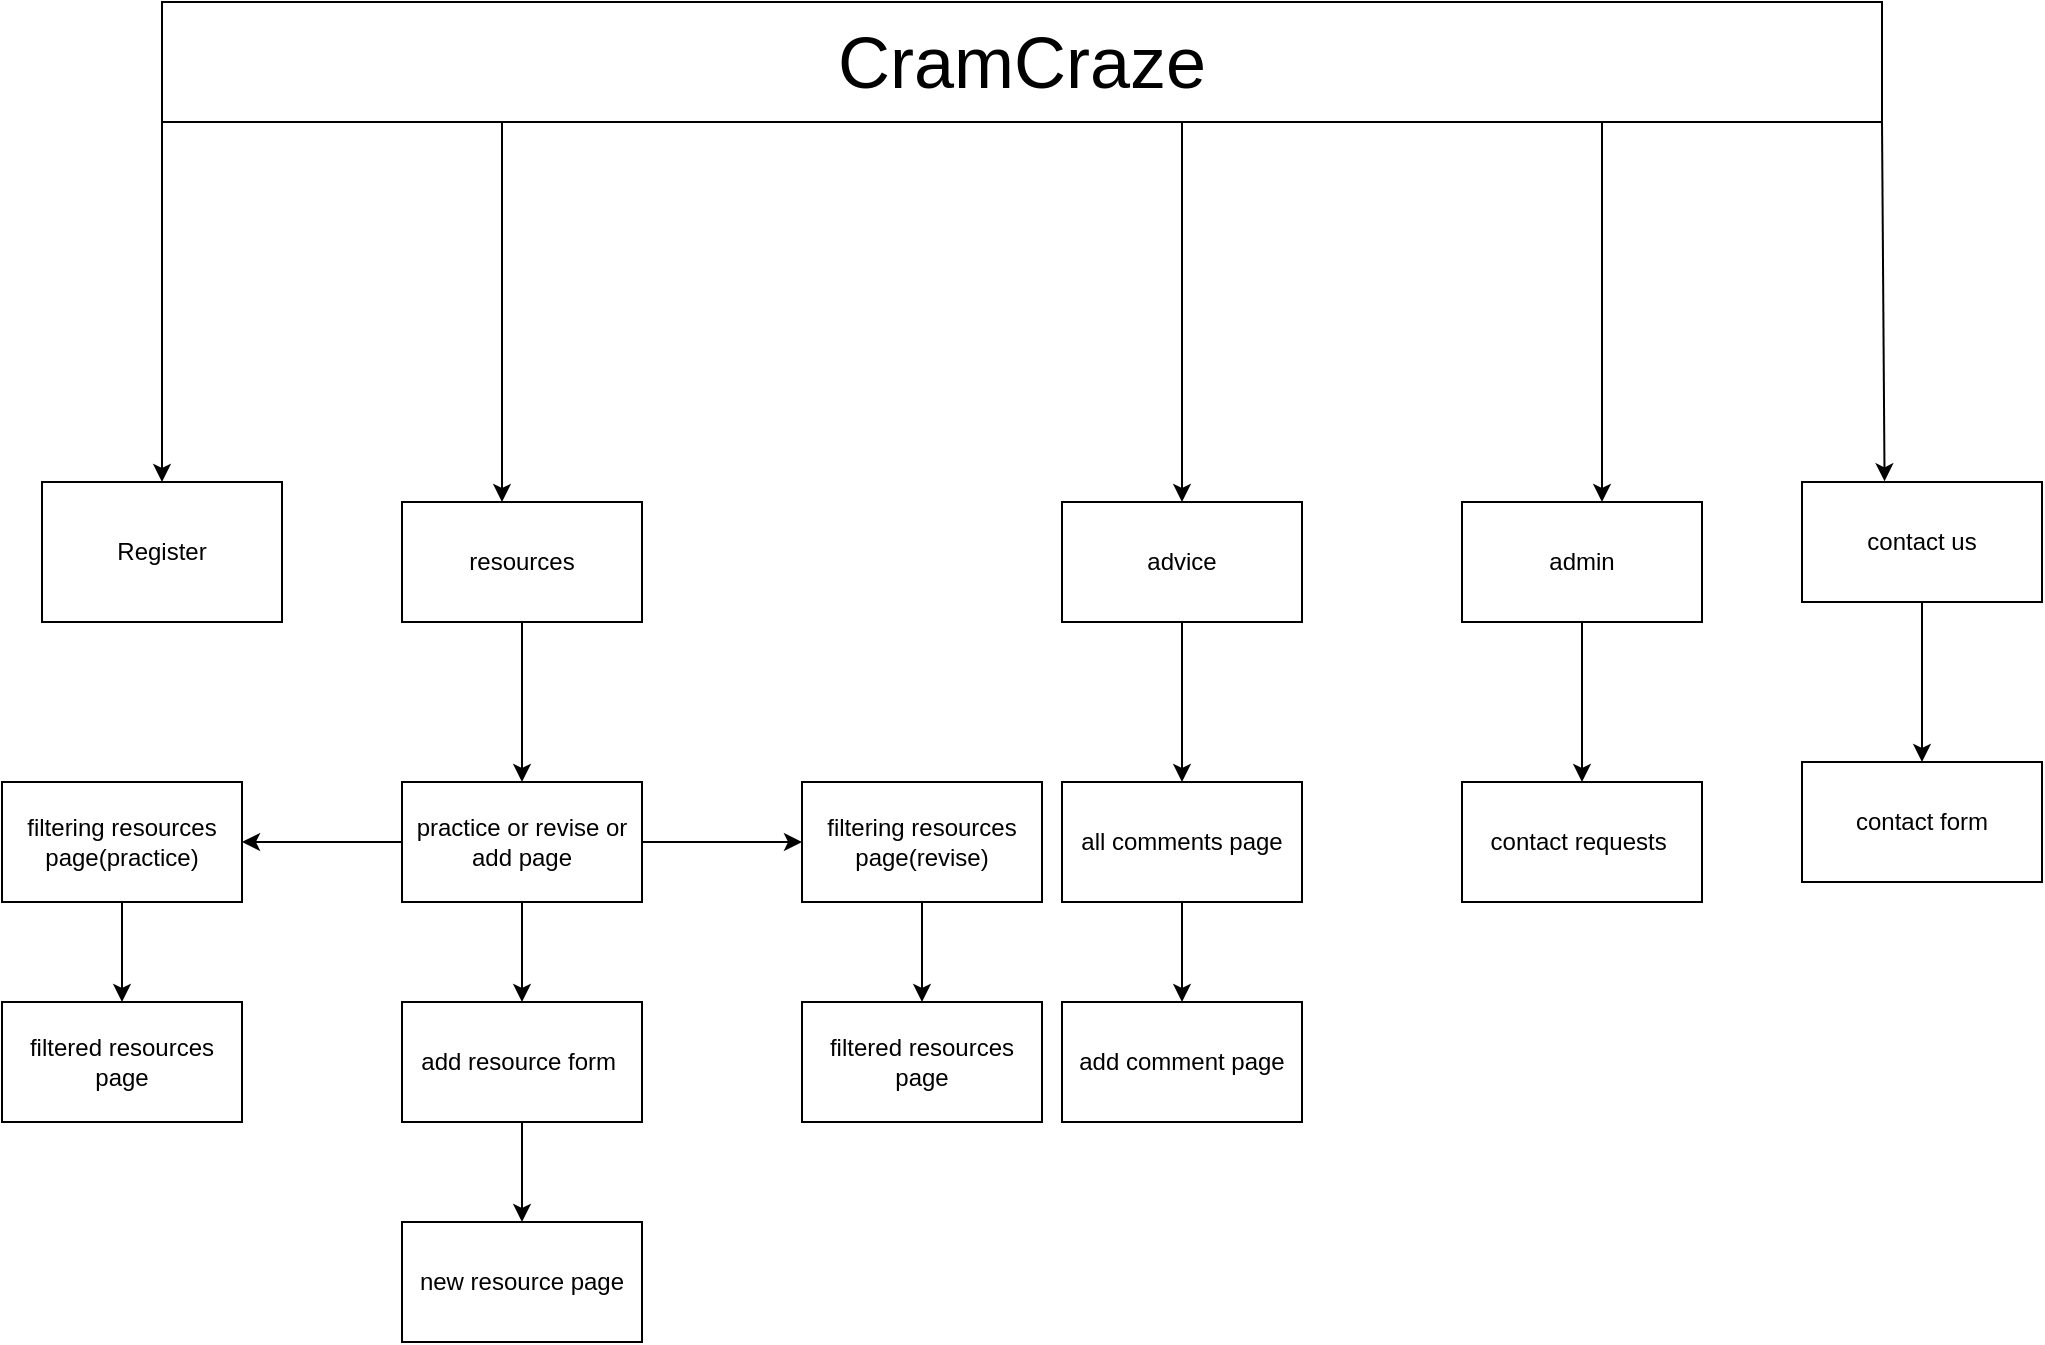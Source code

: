 <mxfile version="23.1.6" type="device">
  <diagram id="WLpWvKPo0TFB9K8kT13m" name="Page-1">
    <mxGraphModel dx="1031" dy="689" grid="1" gridSize="10" guides="1" tooltips="1" connect="1" arrows="1" fold="1" page="1" pageScale="1" pageWidth="827" pageHeight="1169" math="0" shadow="0">
      <root>
        <mxCell id="0" />
        <mxCell id="1" parent="0" />
        <mxCell id="M2PcuExaahJauuLLPORP-30" value="&lt;font style=&quot;font-size: 36px;&quot;&gt;CramCraze&lt;/font&gt;" style="rounded=0;whiteSpace=wrap;html=1;" vertex="1" parent="1">
          <mxGeometry x="160" y="160" width="860" height="60" as="geometry" />
        </mxCell>
        <mxCell id="M2PcuExaahJauuLLPORP-31" value="" style="endArrow=classic;html=1;rounded=0;exitX=0.25;exitY=1;exitDx=0;exitDy=0;" edge="1" parent="1">
          <mxGeometry width="50" height="50" relative="1" as="geometry">
            <mxPoint x="160" y="220.0" as="sourcePoint" />
            <mxPoint x="160" y="400" as="targetPoint" />
            <Array as="points">
              <mxPoint x="160" y="300" />
            </Array>
          </mxGeometry>
        </mxCell>
        <mxCell id="M2PcuExaahJauuLLPORP-33" value="" style="endArrow=classic;html=1;rounded=0;exitX=0.5;exitY=1;exitDx=0;exitDy=0;" edge="1" parent="1">
          <mxGeometry width="50" height="50" relative="1" as="geometry">
            <mxPoint x="330.0" y="220.0" as="sourcePoint" />
            <mxPoint x="330" y="410" as="targetPoint" />
          </mxGeometry>
        </mxCell>
        <mxCell id="M2PcuExaahJauuLLPORP-34" value="" style="endArrow=classic;html=1;rounded=0;exitX=0.75;exitY=1;exitDx=0;exitDy=0;" edge="1" parent="1">
          <mxGeometry width="50" height="50" relative="1" as="geometry">
            <mxPoint x="670.0" y="220.0" as="sourcePoint" />
            <mxPoint x="670" y="410" as="targetPoint" />
          </mxGeometry>
        </mxCell>
        <mxCell id="M2PcuExaahJauuLLPORP-35" value="Register" style="rounded=0;whiteSpace=wrap;html=1;" vertex="1" parent="1">
          <mxGeometry x="100" y="400" width="120" height="70" as="geometry" />
        </mxCell>
        <mxCell id="M2PcuExaahJauuLLPORP-45" value="" style="edgeStyle=orthogonalEdgeStyle;rounded=0;orthogonalLoop=1;jettySize=auto;html=1;" edge="1" parent="1" source="M2PcuExaahJauuLLPORP-36" target="M2PcuExaahJauuLLPORP-44">
          <mxGeometry relative="1" as="geometry" />
        </mxCell>
        <mxCell id="M2PcuExaahJauuLLPORP-36" value="resources" style="rounded=0;whiteSpace=wrap;html=1;" vertex="1" parent="1">
          <mxGeometry x="280" y="410" width="120" height="60" as="geometry" />
        </mxCell>
        <mxCell id="M2PcuExaahJauuLLPORP-60" value="" style="edgeStyle=orthogonalEdgeStyle;rounded=0;orthogonalLoop=1;jettySize=auto;html=1;" edge="1" parent="1" source="M2PcuExaahJauuLLPORP-38" target="M2PcuExaahJauuLLPORP-59">
          <mxGeometry relative="1" as="geometry" />
        </mxCell>
        <mxCell id="M2PcuExaahJauuLLPORP-38" value="advice" style="rounded=0;whiteSpace=wrap;html=1;" vertex="1" parent="1">
          <mxGeometry x="610" y="410" width="120" height="60" as="geometry" />
        </mxCell>
        <mxCell id="M2PcuExaahJauuLLPORP-39" value="" style="endArrow=classic;html=1;rounded=0;exitX=0.868;exitY=1.097;exitDx=0;exitDy=0;exitPerimeter=0;" edge="1" parent="1">
          <mxGeometry width="50" height="50" relative="1" as="geometry">
            <mxPoint x="880.0" y="220.0" as="sourcePoint" />
            <mxPoint x="880" y="410" as="targetPoint" />
          </mxGeometry>
        </mxCell>
        <mxCell id="M2PcuExaahJauuLLPORP-64" value="" style="edgeStyle=orthogonalEdgeStyle;rounded=0;orthogonalLoop=1;jettySize=auto;html=1;" edge="1" parent="1" source="M2PcuExaahJauuLLPORP-40" target="M2PcuExaahJauuLLPORP-63">
          <mxGeometry relative="1" as="geometry" />
        </mxCell>
        <mxCell id="M2PcuExaahJauuLLPORP-40" value="admin" style="rounded=0;whiteSpace=wrap;html=1;" vertex="1" parent="1">
          <mxGeometry x="810.0" y="410" width="120" height="60" as="geometry" />
        </mxCell>
        <mxCell id="M2PcuExaahJauuLLPORP-66" value="" style="edgeStyle=orthogonalEdgeStyle;rounded=0;orthogonalLoop=1;jettySize=auto;html=1;" edge="1" parent="1" source="M2PcuExaahJauuLLPORP-41" target="M2PcuExaahJauuLLPORP-65">
          <mxGeometry relative="1" as="geometry" />
        </mxCell>
        <mxCell id="M2PcuExaahJauuLLPORP-41" value="contact us" style="rounded=0;whiteSpace=wrap;html=1;" vertex="1" parent="1">
          <mxGeometry x="980" y="400" width="120" height="60" as="geometry" />
        </mxCell>
        <mxCell id="M2PcuExaahJauuLLPORP-42" value="" style="endArrow=classic;html=1;rounded=0;exitX=1;exitY=1;exitDx=0;exitDy=0;entryX=0.344;entryY=-0.006;entryDx=0;entryDy=0;entryPerimeter=0;" edge="1" parent="1" source="M2PcuExaahJauuLLPORP-30" target="M2PcuExaahJauuLLPORP-41">
          <mxGeometry width="50" height="50" relative="1" as="geometry">
            <mxPoint x="560" y="480" as="sourcePoint" />
            <mxPoint x="610" y="430" as="targetPoint" />
          </mxGeometry>
        </mxCell>
        <mxCell id="M2PcuExaahJauuLLPORP-43" style="edgeStyle=orthogonalEdgeStyle;rounded=0;orthogonalLoop=1;jettySize=auto;html=1;exitX=0.5;exitY=1;exitDx=0;exitDy=0;" edge="1" parent="1" source="M2PcuExaahJauuLLPORP-41" target="M2PcuExaahJauuLLPORP-41">
          <mxGeometry relative="1" as="geometry" />
        </mxCell>
        <mxCell id="M2PcuExaahJauuLLPORP-47" value="" style="edgeStyle=orthogonalEdgeStyle;rounded=0;orthogonalLoop=1;jettySize=auto;html=1;" edge="1" parent="1" source="M2PcuExaahJauuLLPORP-44" target="M2PcuExaahJauuLLPORP-46">
          <mxGeometry relative="1" as="geometry" />
        </mxCell>
        <mxCell id="M2PcuExaahJauuLLPORP-49" value="" style="edgeStyle=orthogonalEdgeStyle;rounded=0;orthogonalLoop=1;jettySize=auto;html=1;" edge="1" parent="1" source="M2PcuExaahJauuLLPORP-44" target="M2PcuExaahJauuLLPORP-48">
          <mxGeometry relative="1" as="geometry" />
        </mxCell>
        <mxCell id="M2PcuExaahJauuLLPORP-51" value="" style="edgeStyle=orthogonalEdgeStyle;rounded=0;orthogonalLoop=1;jettySize=auto;html=1;" edge="1" parent="1" source="M2PcuExaahJauuLLPORP-44" target="M2PcuExaahJauuLLPORP-50">
          <mxGeometry relative="1" as="geometry" />
        </mxCell>
        <mxCell id="M2PcuExaahJauuLLPORP-44" value="practice or revise or add page" style="whiteSpace=wrap;html=1;rounded=0;" vertex="1" parent="1">
          <mxGeometry x="280" y="550" width="120" height="60" as="geometry" />
        </mxCell>
        <mxCell id="M2PcuExaahJauuLLPORP-53" value="" style="edgeStyle=orthogonalEdgeStyle;rounded=0;orthogonalLoop=1;jettySize=auto;html=1;" edge="1" parent="1" source="M2PcuExaahJauuLLPORP-46" target="M2PcuExaahJauuLLPORP-52">
          <mxGeometry relative="1" as="geometry" />
        </mxCell>
        <mxCell id="M2PcuExaahJauuLLPORP-46" value="add resource form&amp;nbsp;" style="whiteSpace=wrap;html=1;rounded=0;" vertex="1" parent="1">
          <mxGeometry x="280" y="660" width="120" height="60" as="geometry" />
        </mxCell>
        <mxCell id="M2PcuExaahJauuLLPORP-57" value="" style="edgeStyle=orthogonalEdgeStyle;rounded=0;orthogonalLoop=1;jettySize=auto;html=1;" edge="1" parent="1" source="M2PcuExaahJauuLLPORP-48" target="M2PcuExaahJauuLLPORP-56">
          <mxGeometry relative="1" as="geometry" />
        </mxCell>
        <mxCell id="M2PcuExaahJauuLLPORP-48" value="filtering resources page(revise)" style="whiteSpace=wrap;html=1;rounded=0;" vertex="1" parent="1">
          <mxGeometry x="480" y="550" width="120" height="60" as="geometry" />
        </mxCell>
        <mxCell id="M2PcuExaahJauuLLPORP-55" value="" style="edgeStyle=orthogonalEdgeStyle;rounded=0;orthogonalLoop=1;jettySize=auto;html=1;" edge="1" parent="1" source="M2PcuExaahJauuLLPORP-50" target="M2PcuExaahJauuLLPORP-54">
          <mxGeometry relative="1" as="geometry" />
        </mxCell>
        <mxCell id="M2PcuExaahJauuLLPORP-50" value="filtering resources page(practice)" style="whiteSpace=wrap;html=1;rounded=0;" vertex="1" parent="1">
          <mxGeometry x="80" y="550" width="120" height="60" as="geometry" />
        </mxCell>
        <mxCell id="M2PcuExaahJauuLLPORP-52" value="new resource page" style="whiteSpace=wrap;html=1;rounded=0;" vertex="1" parent="1">
          <mxGeometry x="280" y="770" width="120" height="60" as="geometry" />
        </mxCell>
        <mxCell id="M2PcuExaahJauuLLPORP-54" value="filtered resources page" style="whiteSpace=wrap;html=1;rounded=0;" vertex="1" parent="1">
          <mxGeometry x="80" y="660" width="120" height="60" as="geometry" />
        </mxCell>
        <mxCell id="M2PcuExaahJauuLLPORP-56" value="filtered resources page" style="whiteSpace=wrap;html=1;rounded=0;" vertex="1" parent="1">
          <mxGeometry x="480" y="660" width="120" height="60" as="geometry" />
        </mxCell>
        <mxCell id="M2PcuExaahJauuLLPORP-62" value="" style="edgeStyle=orthogonalEdgeStyle;rounded=0;orthogonalLoop=1;jettySize=auto;html=1;" edge="1" parent="1" source="M2PcuExaahJauuLLPORP-59" target="M2PcuExaahJauuLLPORP-61">
          <mxGeometry relative="1" as="geometry" />
        </mxCell>
        <mxCell id="M2PcuExaahJauuLLPORP-59" value="all comments page" style="whiteSpace=wrap;html=1;rounded=0;" vertex="1" parent="1">
          <mxGeometry x="610" y="550" width="120" height="60" as="geometry" />
        </mxCell>
        <mxCell id="M2PcuExaahJauuLLPORP-61" value="add comment page" style="whiteSpace=wrap;html=1;rounded=0;" vertex="1" parent="1">
          <mxGeometry x="610" y="660" width="120" height="60" as="geometry" />
        </mxCell>
        <mxCell id="M2PcuExaahJauuLLPORP-63" value="contact requests&amp;nbsp;" style="whiteSpace=wrap;html=1;rounded=0;" vertex="1" parent="1">
          <mxGeometry x="810.0" y="550" width="120" height="60" as="geometry" />
        </mxCell>
        <mxCell id="M2PcuExaahJauuLLPORP-65" value="contact form" style="whiteSpace=wrap;html=1;rounded=0;" vertex="1" parent="1">
          <mxGeometry x="980" y="540" width="120" height="60" as="geometry" />
        </mxCell>
      </root>
    </mxGraphModel>
  </diagram>
</mxfile>
